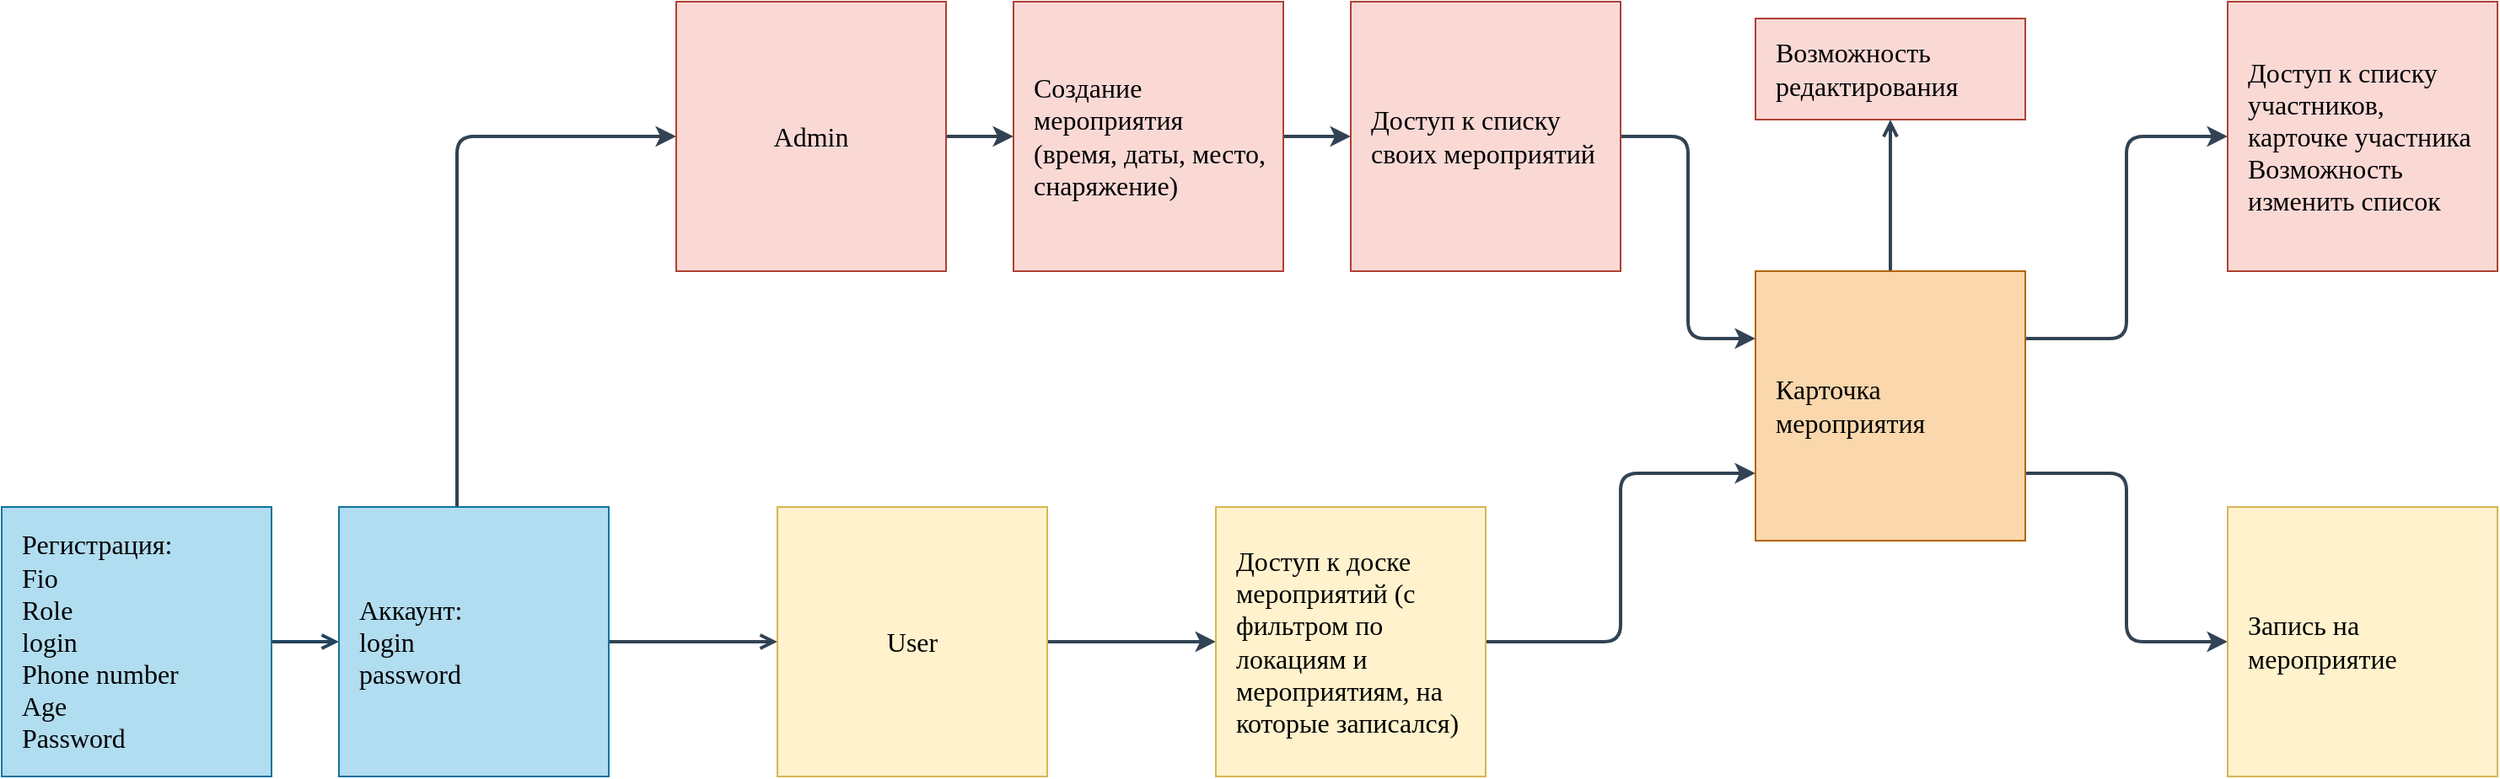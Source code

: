 <mxfile version="21.7.4" type="github">
  <diagram id="R2lEEEUBdFMjLlhIrx00" name="Page-1">
    <mxGraphModel dx="1767" dy="614" grid="1" gridSize="10" guides="1" tooltips="1" connect="1" arrows="1" fold="1" page="0" pageScale="1" pageWidth="850" pageHeight="1100" math="0" shadow="0" extFonts="Permanent Marker^https://fonts.googleapis.com/css?family=Permanent+Marker">
      <root>
        <mxCell id="0" />
        <mxCell id="1" parent="0" />
        <mxCell id="yJWZmImQaWcxnR1m6JDB-3" value="" style="edgeStyle=orthogonalEdgeStyle;rounded=0;orthogonalLoop=1;jettySize=auto;html=1;strokeWidth=2;fillColor=#bac8d3;strokeColor=#23445d;endArrow=open;endFill=0;" edge="1" parent="1" source="yJWZmImQaWcxnR1m6JDB-1" target="yJWZmImQaWcxnR1m6JDB-2">
          <mxGeometry relative="1" as="geometry" />
        </mxCell>
        <mxCell id="yJWZmImQaWcxnR1m6JDB-1" value="&lt;font face=&quot;Verdana&quot; style=&quot;font-size: 16px;&quot;&gt;Регистрация:&lt;br&gt;Fio&lt;br&gt;Role&lt;br&gt;login&lt;br&gt;Phone number&lt;br&gt;Age&lt;br&gt;Password&lt;/font&gt;" style="rounded=0;whiteSpace=wrap;html=1;fillColor=#b1ddf0;strokeColor=#10739e;fontStyle=0;align=left;spacing=12;" vertex="1" parent="1">
          <mxGeometry x="40" y="340" width="160" height="160" as="geometry" />
        </mxCell>
        <mxCell id="yJWZmImQaWcxnR1m6JDB-6" value="" style="edgeStyle=orthogonalEdgeStyle;rounded=0;orthogonalLoop=1;jettySize=auto;html=1;strokeWidth=2;endArrow=open;endFill=0;fillColor=#647687;strokeColor=#314354;" edge="1" parent="1" source="yJWZmImQaWcxnR1m6JDB-2" target="yJWZmImQaWcxnR1m6JDB-5">
          <mxGeometry relative="1" as="geometry" />
        </mxCell>
        <mxCell id="yJWZmImQaWcxnR1m6JDB-8" value="" style="edgeStyle=orthogonalEdgeStyle;rounded=1;orthogonalLoop=1;jettySize=auto;html=1;fillColor=#647687;strokeColor=#314354;strokeWidth=2;entryX=0;entryY=0.5;entryDx=0;entryDy=0;" edge="1" parent="1" source="yJWZmImQaWcxnR1m6JDB-2" target="yJWZmImQaWcxnR1m6JDB-4">
          <mxGeometry relative="1" as="geometry">
            <Array as="points">
              <mxPoint x="310" y="120" />
            </Array>
          </mxGeometry>
        </mxCell>
        <mxCell id="yJWZmImQaWcxnR1m6JDB-2" value="&lt;pre&gt;&lt;font face=&quot;Verdana&quot; style=&quot;font-size: 16px;&quot;&gt;Аккаунт:&lt;br&gt;&lt;/font&gt;&lt;font face=&quot;Verdana&quot; style=&quot;font-size: 16px;&quot;&gt;login&lt;br&gt;&lt;/font&gt;&lt;font face=&quot;Verdana&quot; style=&quot;font-size: 16px;&quot;&gt;password&lt;/font&gt;&lt;/pre&gt;" style="whiteSpace=wrap;html=1;aspect=fixed;align=left;fillColor=#b1ddf0;strokeColor=#10739e;spacing=12;" vertex="1" parent="1">
          <mxGeometry x="240" y="340" width="160" height="160" as="geometry" />
        </mxCell>
        <mxCell id="yJWZmImQaWcxnR1m6JDB-13" value="" style="edgeStyle=orthogonalEdgeStyle;rounded=1;orthogonalLoop=1;jettySize=auto;html=1;strokeWidth=2;fillColor=#647687;strokeColor=#314354;" edge="1" parent="1" source="yJWZmImQaWcxnR1m6JDB-4" target="yJWZmImQaWcxnR1m6JDB-10">
          <mxGeometry relative="1" as="geometry" />
        </mxCell>
        <mxCell id="yJWZmImQaWcxnR1m6JDB-4" value="&lt;font style=&quot;font-size: 16px;&quot; face=&quot;Verdana&quot;&gt;Admin&lt;/font&gt;" style="whiteSpace=wrap;html=1;aspect=fixed;align=center;fillColor=#fad9d5;strokeColor=#ae4132;" vertex="1" parent="1">
          <mxGeometry x="440" y="40" width="160" height="160" as="geometry" />
        </mxCell>
        <mxCell id="yJWZmImQaWcxnR1m6JDB-25" style="edgeStyle=orthogonalEdgeStyle;rounded=1;orthogonalLoop=1;jettySize=auto;html=1;entryX=0;entryY=0.5;entryDx=0;entryDy=0;strokeWidth=2;fillColor=#647687;strokeColor=#314354;" edge="1" parent="1" source="yJWZmImQaWcxnR1m6JDB-5" target="yJWZmImQaWcxnR1m6JDB-19">
          <mxGeometry relative="1" as="geometry" />
        </mxCell>
        <mxCell id="yJWZmImQaWcxnR1m6JDB-5" value="&lt;font style=&quot;font-size: 16px;&quot; face=&quot;Verdana&quot;&gt;User&lt;/font&gt;" style="whiteSpace=wrap;html=1;aspect=fixed;align=center;fillColor=#fff2cc;strokeColor=#d6b656;" vertex="1" parent="1">
          <mxGeometry x="500" y="340" width="160" height="160" as="geometry" />
        </mxCell>
        <mxCell id="yJWZmImQaWcxnR1m6JDB-14" value="" style="edgeStyle=orthogonalEdgeStyle;rounded=1;orthogonalLoop=1;jettySize=auto;html=1;strokeWidth=2;fillColor=#647687;strokeColor=#314354;" edge="1" parent="1" source="yJWZmImQaWcxnR1m6JDB-10">
          <mxGeometry relative="1" as="geometry">
            <mxPoint x="840" y="120" as="targetPoint" />
          </mxGeometry>
        </mxCell>
        <mxCell id="yJWZmImQaWcxnR1m6JDB-10" value="&lt;font style=&quot;font-size: 16px;&quot; face=&quot;Verdana&quot;&gt;Создание мероприятия (время, даты, место, снаряжение)&lt;/font&gt;" style="whiteSpace=wrap;html=1;aspect=fixed;align=left;fillColor=#fad9d5;strokeColor=#ae4132;spacing=12;" vertex="1" parent="1">
          <mxGeometry x="640" y="40" width="160" height="160" as="geometry" />
        </mxCell>
        <mxCell id="yJWZmImQaWcxnR1m6JDB-17" value="" style="edgeStyle=orthogonalEdgeStyle;rounded=1;orthogonalLoop=1;jettySize=auto;html=1;entryX=0;entryY=0.25;entryDx=0;entryDy=0;strokeWidth=2;fillColor=#647687;strokeColor=#314354;" edge="1" parent="1" source="yJWZmImQaWcxnR1m6JDB-15" target="yJWZmImQaWcxnR1m6JDB-23">
          <mxGeometry relative="1" as="geometry">
            <mxPoint x="1030" y="320" as="targetPoint" />
          </mxGeometry>
        </mxCell>
        <mxCell id="yJWZmImQaWcxnR1m6JDB-15" value="&lt;font style=&quot;font-size: 16px;&quot; face=&quot;Verdana&quot;&gt;Доступ к списку своих мероприятий&lt;br&gt;&lt;/font&gt;" style="whiteSpace=wrap;html=1;aspect=fixed;align=left;fillColor=#fad9d5;strokeColor=#ae4132;spacing=12;" vertex="1" parent="1">
          <mxGeometry x="840" y="40" width="160" height="160" as="geometry" />
        </mxCell>
        <mxCell id="yJWZmImQaWcxnR1m6JDB-24" style="edgeStyle=orthogonalEdgeStyle;rounded=1;orthogonalLoop=1;jettySize=auto;html=1;entryX=0;entryY=0.75;entryDx=0;entryDy=0;strokeWidth=2;fillColor=#647687;strokeColor=#314354;" edge="1" parent="1" source="yJWZmImQaWcxnR1m6JDB-19" target="yJWZmImQaWcxnR1m6JDB-23">
          <mxGeometry relative="1" as="geometry">
            <mxPoint x="1160" y="420" as="targetPoint" />
          </mxGeometry>
        </mxCell>
        <mxCell id="yJWZmImQaWcxnR1m6JDB-19" value="&lt;font style=&quot;font-size: 16px;&quot; face=&quot;Verdana&quot;&gt;Доступ к доске мероприятий (с фильтром по локациям и мероприятиям, на которые записался)&lt;/font&gt;" style="whiteSpace=wrap;html=1;aspect=fixed;align=left;fillColor=#fff2cc;strokeColor=#d6b656;spacing=12;" vertex="1" parent="1">
          <mxGeometry x="760" y="340" width="160" height="160" as="geometry" />
        </mxCell>
        <mxCell id="yJWZmImQaWcxnR1m6JDB-21" value="&lt;font style=&quot;font-size: 16px;&quot; face=&quot;Verdana&quot;&gt;Доступ к списку участников, карточке участника&lt;br&gt;Возможность изменить список&lt;br&gt;&lt;/font&gt;" style="whiteSpace=wrap;html=1;aspect=fixed;align=left;fillColor=#fad9d5;strokeColor=#ae4132;spacing=12;" vertex="1" parent="1">
          <mxGeometry x="1360" y="40" width="160" height="160" as="geometry" />
        </mxCell>
        <mxCell id="yJWZmImQaWcxnR1m6JDB-28" style="edgeStyle=orthogonalEdgeStyle;rounded=1;orthogonalLoop=1;jettySize=auto;html=1;entryX=0;entryY=0.5;entryDx=0;entryDy=0;exitX=1;exitY=0.25;exitDx=0;exitDy=0;strokeWidth=2;fillColor=#647687;strokeColor=#314354;" edge="1" parent="1" source="yJWZmImQaWcxnR1m6JDB-23" target="yJWZmImQaWcxnR1m6JDB-21">
          <mxGeometry relative="1" as="geometry" />
        </mxCell>
        <mxCell id="yJWZmImQaWcxnR1m6JDB-30" style="edgeStyle=orthogonalEdgeStyle;rounded=1;orthogonalLoop=1;jettySize=auto;html=1;entryX=0;entryY=0.5;entryDx=0;entryDy=0;exitX=1;exitY=0.75;exitDx=0;exitDy=0;strokeWidth=2;fillColor=#647687;strokeColor=#314354;" edge="1" parent="1" source="yJWZmImQaWcxnR1m6JDB-23" target="yJWZmImQaWcxnR1m6JDB-29">
          <mxGeometry relative="1" as="geometry" />
        </mxCell>
        <mxCell id="yJWZmImQaWcxnR1m6JDB-32" value="" style="edgeStyle=orthogonalEdgeStyle;rounded=1;orthogonalLoop=1;jettySize=auto;html=1;fillColor=#647687;strokeColor=#314354;endArrow=open;endFill=0;strokeWidth=2;" edge="1" parent="1" source="yJWZmImQaWcxnR1m6JDB-23" target="yJWZmImQaWcxnR1m6JDB-31">
          <mxGeometry relative="1" as="geometry" />
        </mxCell>
        <mxCell id="yJWZmImQaWcxnR1m6JDB-23" value="&lt;font style=&quot;font-size: 16px;&quot; face=&quot;Verdana&quot;&gt;Карточка мероприятия&lt;/font&gt;" style="whiteSpace=wrap;html=1;aspect=fixed;align=left;fillColor=#fad7ac;strokeColor=#b46504;spacing=12;" vertex="1" parent="1">
          <mxGeometry x="1080" y="200" width="160" height="160" as="geometry" />
        </mxCell>
        <mxCell id="yJWZmImQaWcxnR1m6JDB-29" value="&lt;font style=&quot;font-size: 16px;&quot; face=&quot;Verdana&quot;&gt;Запись на мероприятие&lt;/font&gt;" style="whiteSpace=wrap;html=1;aspect=fixed;align=left;fillColor=#fff2cc;strokeColor=#d6b656;spacing=12;" vertex="1" parent="1">
          <mxGeometry x="1360" y="340" width="160" height="160" as="geometry" />
        </mxCell>
        <mxCell id="yJWZmImQaWcxnR1m6JDB-31" value="&lt;font style=&quot;font-size: 16px;&quot; face=&quot;Verdana&quot;&gt;Возможность редактирования&lt;/font&gt;" style="whiteSpace=wrap;html=1;align=left;fillColor=#fad9d5;strokeColor=#ae4132;spacing=12;" vertex="1" parent="1">
          <mxGeometry x="1080" y="50" width="160" height="60" as="geometry" />
        </mxCell>
      </root>
    </mxGraphModel>
  </diagram>
</mxfile>
